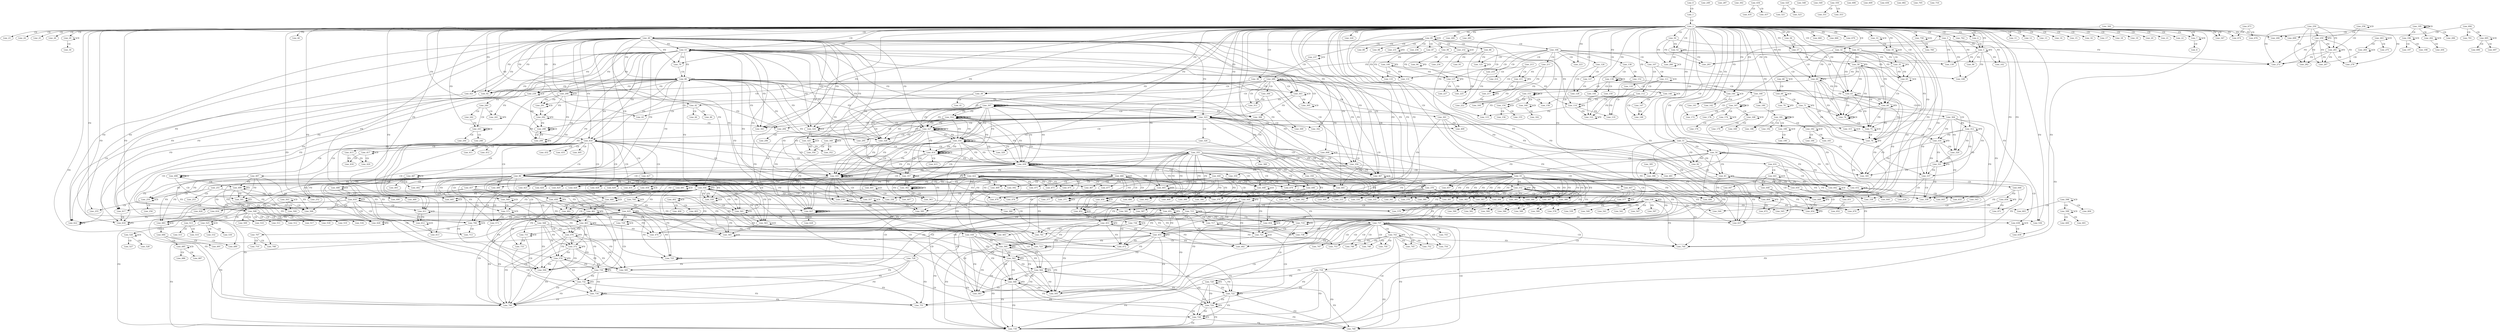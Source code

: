 digraph G {
  Line_0;
  Line_1;
  Line_2;
  Line_3;
  Line_4;
  Line_4;
  Line_5;
  Line_5;
  Line_5;
  Line_7;
  Line_7;
  Line_7;
  Line_7;
  Line_8;
  Line_10;
  Line_11;
  Line_12;
  Line_13;
  Line_14;
  Line_15;
  Line_16;
  Line_17;
  Line_18;
  Line_19;
  Line_20;
  Line_21;
  Line_22;
  Line_23;
  Line_24;
  Line_25;
  Line_26;
  Line_29;
  Line_29;
  Line_29;
  Line_30;
  Line_32;
  Line_33;
  Line_33;
  Line_34;
  Line_34;
  Line_34;
  Line_34;
  Line_35;
  Line_38;
  Line_39;
  Line_39;
  Line_40;
  Line_41;
  Line_42;
  Line_42;
  Line_43;
  Line_43;
  Line_44;
  Line_46;
  Line_49;
  Line_50;
  Line_51;
  Line_52;
  Line_52;
  Line_53;
  Line_54;
  Line_55;
  Line_56;
  Line_56;
  Line_57;
  Line_57;
  Line_58;
  Line_60;
  Line_60;
  Line_60;
  Line_63;
  Line_63;
  Line_63;
  Line_65;
  Line_65;
  Line_66;
  Line_68;
  Line_68;
  Line_69;
  Line_69;
  Line_69;
  Line_69;
  Line_70;
  Line_71;
  Line_74;
  Line_74;
  Line_74;
  Line_75;
  Line_75;
  Line_75;
  Line_75;
  Line_76;
  Line_79;
  Line_80;
  Line_80;
  Line_82;
  Line_83;
  Line_83;
  Line_85;
  Line_85;
  Line_86;
  Line_86;
  Line_87;
  Line_88;
  Line_89;
  Line_90;
  Line_92;
  Line_92;
  Line_92;
  Line_92;
  Line_92;
  Line_92;
  Line_93;
  Line_94;
  Line_96;
  Line_98;
  Line_100;
  Line_102;
  Line_106;
  Line_107;
  Line_108;
  Line_110;
  Line_111;
  Line_112;
  Line_114;
  Line_114;
  Line_115;
  Line_119;
  Line_122;
  Line_125;
  Line_125;
  Line_126;
  Line_127;
  Line_127;
  Line_128;
  Line_130;
  Line_131;
  Line_133;
  Line_137;
  Line_138;
  Line_139;
  Line_139;
  Line_139;
  Line_140;
  Line_140;
  Line_141;
  Line_142;
  Line_144;
  Line_144;
  Line_146;
  Line_146;
  Line_146;
  Line_147;
  Line_148;
  Line_150;
  Line_152;
  Line_153;
  Line_153;
  Line_153;
  Line_154;
  Line_154;
  Line_155;
  Line_156;
  Line_158;
  Line_158;
  Line_160;
  Line_160;
  Line_160;
  Line_162;
  Line_164;
  Line_166;
  Line_167;
  Line_167;
  Line_167;
  Line_168;
  Line_168;
  Line_169;
  Line_170;
  Line_172;
  Line_172;
  Line_174;
  Line_174;
  Line_174;
  Line_176;
  Line_178;
  Line_180;
  Line_181;
  Line_181;
  Line_181;
  Line_182;
  Line_182;
  Line_183;
  Line_184;
  Line_186;
  Line_186;
  Line_188;
  Line_188;
  Line_188;
  Line_190;
  Line_192;
  Line_195;
  Line_195;
  Line_195;
  Line_196;
  Line_196;
  Line_197;
  Line_198;
  Line_200;
  Line_200;
  Line_202;
  Line_202;
  Line_202;
  Line_204;
  Line_206;
  Line_210;
  Line_211;
  Line_213;
  Line_214;
  Line_215;
  Line_217;
  Line_220;
  Line_222;
  Line_223;
  Line_225;
  Line_227;
  Line_231;
  Line_232;
  Line_232;
  Line_232;
  Line_234;
  Line_236;
  Line_237;
  Line_237;
  Line_239;
  Line_239;
  Line_240;
  Line_240;
  Line_240;
  Line_241;
  Line_241;
  Line_241;
  Line_242;
  Line_243;
  Line_243;
  Line_243;
  Line_244;
  Line_246;
  Line_249;
  Line_251;
  Line_252;
  Line_253;
  Line_254;
  Line_254;
  Line_255;
  Line_256;
  Line_258;
  Line_258;
  Line_259;
  Line_250;
  Line_261;
  Line_263;
  Line_263;
  Line_263;
  Line_264;
  Line_264;
  Line_266;
  Line_266;
  Line_266;
  Line_267;
  Line_269;
  Line_272;
  Line_272;
  Line_275;
  Line_275;
  Line_278;
  Line_282;
  Line_283;
  Line_283;
  Line_285;
  Line_287;
  Line_289;
  Line_289;
  Line_290;
  Line_290;
  Line_291;
  Line_291;
  Line_292;
  Line_292;
  Line_292;
  Line_294;
  Line_295;
  Line_296;
  Line_298;
  Line_298;
  Line_299;
  Line_299;
  Line_299;
  Line_301;
  Line_302;
  Line_303;
  Line_303;
  Line_304;
  Line_305;
  Line_305;
  Line_306;
  Line_307;
  Line_307;
  Line_307;
  Line_307;
  Line_308;
  Line_308;
  Line_308;
  Line_309;
  Line_312;
  Line_313;
  Line_314;
  Line_314;
  Line_314;
  Line_315;
  Line_315;
  Line_315;
  Line_316;
  Line_320;
  Line_320;
  Line_320;
  Line_321;
  Line_321;
  Line_321;
  Line_323;
  Line_323;
  Line_323;
  Line_323;
  Line_323;
  Line_323;
  Line_324;
  Line_324;
  Line_324;
  Line_324;
  Line_324;
  Line_325;
  Line_325;
  Line_326;
  Line_327;
  Line_327;
  Line_327;
  Line_327;
  Line_328;
  Line_328;
  Line_328;
  Line_329;
  Line_332;
  Line_333;
  Line_334;
  Line_335;
  Line_336;
  Line_337;
  Line_338;
  Line_339;
  Line_341;
  Line_342;
  Line_342;
  Line_343;
  Line_343;
  Line_344;
  Line_345;
  Line_345;
  Line_347;
  Line_347;
  Line_349;
  Line_349;
  Line_350;
  Line_352;
  Line_354;
  Line_354;
  Line_354;
  Line_355;
  Line_356;
  Line_356;
  Line_356;
  Line_357;
  Line_357;
  Line_357;
  Line_358;
  Line_359;
  Line_359;
  Line_359;
  Line_359;
  Line_359;
  Line_359;
  Line_359;
  Line_362;
  Line_362;
  Line_362;
  Line_362;
  Line_363;
  Line_363;
  Line_364;
  Line_367;
  Line_367;
  Line_367;
  Line_368;
  Line_370;
  Line_371;
  Line_371;
  Line_377;
  Line_377;
  Line_378;
  Line_379;
  Line_380;
  Line_381;
  Line_382;
  Line_383;
  Line_384;
  Line_385;
  Line_386;
  Line_387;
  Line_388;
  Line_389;
  Line_389;
  Line_390;
  Line_390;
  Line_391;
  Line_391;
  Line_392;
  Line_392;
  Line_395;
  Line_396;
  Line_400;
  Line_401;
  Line_401;
  Line_402;
  Line_402;
  Line_403;
  Line_404;
  Line_406;
  Line_406;
  Line_406;
  Line_407;
  Line_409;
  Line_409;
  Line_410;
  Line_410;
  Line_410;
  Line_410;
  Line_410;
  Line_410;
  Line_411;
  Line_411;
  Line_411;
  Line_411;
  Line_412;
  Line_413;
  Line_414;
  Line_414;
  Line_414;
  Line_415;
  Line_417;
  Line_417;
  Line_418;
  Line_420;
  Line_422;
  Line_423;
  Line_424;
  Line_425;
  Line_426;
  Line_427;
  Line_428;
  Line_429;
  Line_431;
  Line_432;
  Line_432;
  Line_433;
  Line_433;
  Line_434;
  Line_435;
  Line_435;
  Line_437;
  Line_437;
  Line_439;
  Line_439;
  Line_439;
  Line_440;
  Line_441;
  Line_441;
  Line_441;
  Line_442;
  Line_442;
  Line_442;
  Line_442;
  Line_442;
  Line_442;
  Line_442;
  Line_445;
  Line_445;
  Line_445;
  Line_446;
  Line_446;
  Line_447;
  Line_448;
  Line_448;
  Line_449;
  Line_450;
  Line_450;
  Line_451;
  Line_452;
  Line_452;
  Line_453;
  Line_454;
  Line_454;
  Line_455;
  Line_457;
  Line_458;
  Line_458;
  Line_458;
  Line_458;
  Line_459;
  Line_460;
  Line_460;
  Line_460;
  Line_460;
  Line_461;
  Line_462;
  Line_462;
  Line_462;
  Line_463;
  Line_465;
  Line_465;
  Line_465;
  Line_466;
  Line_466;
  Line_467;
  Line_468;
  Line_469;
  Line_470;
  Line_471;
  Line_472;
  Line_473;
  Line_474;
  Line_475;
  Line_476;
  Line_477;
  Line_479;
  Line_481;
  Line_481;
  Line_482;
  Line_482;
  Line_483;
  Line_483;
  Line_484;
  Line_484;
  Line_486;
  Line_487;
  Line_487;
  Line_488;
  Line_488;
  Line_489;
  Line_490;
  Line_492;
  Line_492;
  Line_492;
  Line_493;
  Line_495;
  Line_495;
  Line_497;
  Line_498;
  Line_498;
  Line_498;
  Line_499;
  Line_499;
  Line_501;
  Line_501;
  Line_503;
  Line_503;
  Line_504;
  Line_506;
  Line_508;
  Line_509;
  Line_510;
  Line_511;
  Line_512;
  Line_513;
  Line_514;
  Line_515;
  Line_517;
  Line_518;
  Line_518;
  Line_519;
  Line_519;
  Line_520;
  Line_521;
  Line_521;
  Line_523;
  Line_523;
  Line_525;
  Line_525;
  Line_526;
  Line_526;
  Line_527;
  Line_528;
  Line_530;
  Line_530;
  Line_530;
  Line_532;
  Line_532;
  Line_534;
  Line_536;
  Line_538;
  Line_539;
  Line_540;
  Line_541;
  Line_542;
  Line_543;
  Line_544;
  Line_545;
  Line_547;
  Line_548;
  Line_548;
  Line_549;
  Line_549;
  Line_550;
  Line_551;
  Line_551;
  Line_553;
  Line_553;
  Line_555;
  Line_555;
  Line_555;
  Line_556;
  Line_556;
  Line_557;
  Line_557;
  Line_557;
  Line_558;
  Line_559;
  Line_559;
  Line_560;
  Line_561;
  Line_561;
  Line_562;
  Line_563;
  Line_563;
  Line_564;
  Line_565;
  Line_565;
  Line_566;
  Line_568;
  Line_569;
  Line_569;
  Line_569;
  Line_569;
  Line_570;
  Line_571;
  Line_571;
  Line_571;
  Line_571;
  Line_572;
  Line_573;
  Line_573;
  Line_573;
  Line_574;
  Line_576;
  Line_576;
  Line_576;
  Line_577;
  Line_577;
  Line_578;
  Line_579;
  Line_580;
  Line_581;
  Line_582;
  Line_583;
  Line_584;
  Line_585;
  Line_586;
  Line_587;
  Line_588;
  Line_590;
  Line_592;
  Line_592;
  Line_593;
  Line_593;
  Line_594;
  Line_594;
  Line_595;
  Line_595;
  Line_597;
  Line_598;
  Line_598;
  Line_599;
  Line_599;
  Line_600;
  Line_601;
  Line_603;
  Line_603;
  Line_603;
  Line_604;
  Line_606;
  Line_606;
  Line_608;
  Line_608;
  Line_609;
  Line_610;
  Line_610;
  Line_611;
  Line_611;
  Line_611;
  Line_612;
  Line_612;
  Line_613;
  Line_616;
  Line_617;
  Line_617;
  Line_618;
  Line_618;
  Line_618;
  Line_618;
  Line_620;
  Line_621;
  Line_621;
  Line_622;
  Line_622;
  Line_622;
  Line_625;
  Line_626;
  Line_626;
  Line_627;
  Line_627;
  Line_627;
  Line_628;
  Line_631;
  Line_632;
  Line_632;
  Line_633;
  Line_633;
  Line_634;
  Line_636;
  Line_637;
  Line_637;
  Line_637;
  Line_638;
  Line_638;
  Line_639;
  Line_641;
  Line_641;
  Line_642;
  Line_642;
  Line_643;
  Line_644;
  Line_646;
  Line_647;
  Line_648;
  Line_649;
  Line_649;
  Line_650;
  Line_651;
  Line_652;
  Line_654;
  Line_654;
  Line_654;
  Line_657;
  Line_658;
  Line_658;
  Line_660;
  Line_664;
  Line_664;
  Line_664;
  Line_666;
  Line_670;
  Line_670;
  Line_671;
  Line_672;
  Line_673;
  Line_674;
  Line_674;
  Line_676;
  Line_679;
  Line_681;
  Line_681;
  Line_682;
  Line_683;
  Line_683;
  Line_684;
  Line_685;
  Line_685;
  Line_686;
  Line_687;
  Line_689;
  Line_689;
  Line_691;
  Line_694;
  Line_695;
  Line_695;
  Line_696;
  Line_697;
  Line_699;
  Line_699;
  Line_701;
  Line_704;
  Line_704;
  Line_705;
  Line_706;
  Line_706;
  Line_707;
  Line_708;
  Line_708;
  Line_710;
  Line_713;
  Line_715;
  Line_715;
  Line_716;
  Line_717;
  Line_717;
  Line_717;
  Line_718;
  Line_719;
  Line_719;
  Line_720;
  Line_721;
  Line_721;
  Line_722;
  Line_723;
  Line_723;
  Line_724;
  Line_725;
  Line_725;
  Line_726;
  Line_728;
  Line_729;
  Line_729;
  Line_729;
  Line_729;
  Line_730;
  Line_731;
  Line_731;
  Line_731;
  Line_731;
  Line_732;
  Line_733;
  Line_733;
  Line_733;
  Line_734;
  Line_736;
  Line_736;
  Line_736;
  Line_737;
  Line_737;
  Line_737;
  Line_738;
  Line_738;
  Line_739;
  Line_739;
  Line_740;
  Line_740;
  Line_741;
  Line_741;
  Line_743;
  Line_744;
  Line_745;
  Line_746;
  Line_747;
  Line_748;
  Line_749;
  Line_750;
  Line_751;
  Line_752;
  Line_753;
  Line_754;
  Line_755;
  Line_758;
  Line_758;
  Line_758;
  Line_760;
  Line_762;
  Line_0 -> Line_1 [ label="CD" ];
  Line_1 -> Line_2 [ label="CD" ];
  Line_2 -> Line_3 [ label="CD" ];
  Line_2 -> Line_4 [ label="CD" ];
  Line_2 -> Line_4 [ label="FD" ];
  Line_4 -> Line_5 [ label="CD" ];
  Line_3 -> Line_5 [ label="FD" ];
  Line_5 -> Line_5 [ label="FD" ];
  Line_2 -> Line_5 [ label="FD" ];
  Line_2 -> Line_7 [ label="CD" ];
  Line_2 -> Line_7 [ label="FD" ];
  Line_7 -> Line_7 [ label="CD" ];
  Line_7 -> Line_8 [ label="CD" ];
  Line_2 -> Line_10 [ label="CD" ];
  Line_2 -> Line_11 [ label="CD" ];
  Line_2 -> Line_12 [ label="CD" ];
  Line_2 -> Line_13 [ label="CD" ];
  Line_2 -> Line_14 [ label="CD" ];
  Line_2 -> Line_15 [ label="CD" ];
  Line_2 -> Line_16 [ label="CD" ];
  Line_2 -> Line_17 [ label="CD" ];
  Line_2 -> Line_18 [ label="CD" ];
  Line_2 -> Line_19 [ label="CD" ];
  Line_2 -> Line_20 [ label="CD" ];
  Line_2 -> Line_21 [ label="CD" ];
  Line_2 -> Line_22 [ label="CD" ];
  Line_2 -> Line_23 [ label="CD" ];
  Line_2 -> Line_24 [ label="CD" ];
  Line_2 -> Line_25 [ label="CD" ];
  Line_2 -> Line_26 [ label="CD" ];
  Line_2 -> Line_29 [ label="CD" ];
  Line_29 -> Line_29 [ label="CD" ];
  Line_29 -> Line_30 [ label="CD" ];
  Line_2 -> Line_32 [ label="CD" ];
  Line_2 -> Line_33 [ label="CD" ];
  Line_33 -> Line_33 [ label="CD" ];
  Line_33 -> Line_34 [ label="CD" ];
  Line_34 -> Line_34 [ label="CD" ];
  Line_2 -> Line_34 [ label="FD" ];
  Line_34 -> Line_35 [ label="CD" ];
  Line_32 -> Line_35 [ label="FD" ];
  Line_35 -> Line_35 [ label="FD" ];
  Line_2 -> Line_38 [ label="CD" ];
  Line_32 -> Line_38 [ label="FD" ];
  Line_35 -> Line_38 [ label="FD" ];
  Line_38 -> Line_39 [ label="CD" ];
  Line_2 -> Line_39 [ label="FD" ];
  Line_2 -> Line_40 [ label="FD" ];
  Line_39 -> Line_41 [ label="CD" ];
  Line_39 -> Line_42 [ label="CD" ];
  Line_2 -> Line_42 [ label="FD" ];
  Line_42 -> Line_43 [ label="CD" ];
  Line_2 -> Line_43 [ label="FD" ];
  Line_42 -> Line_44 [ label="CD" ];
  Line_42 -> Line_46 [ label="CD" ];
  Line_2 -> Line_49 [ label="CD" ];
  Line_2 -> Line_50 [ label="CD" ];
  Line_2 -> Line_51 [ label="CD" ];
  Line_2 -> Line_52 [ label="CD" ];
  Line_50 -> Line_52 [ label="FD" ];
  Line_52 -> Line_52 [ label="FD" ];
  Line_2 -> Line_53 [ label="CD" ];
  Line_49 -> Line_53 [ label="FD" ];
  Line_53 -> Line_53 [ label="FD" ];
  Line_2 -> Line_54 [ label="CD" ];
  Line_51 -> Line_54 [ label="FD" ];
  Line_54 -> Line_54 [ label="FD" ];
  Line_2 -> Line_55 [ label="CD" ];
  Line_2 -> Line_56 [ label="CD" ];
  Line_2 -> Line_56 [ label="FD" ];
  Line_56 -> Line_57 [ label="CD" ];
  Line_2 -> Line_57 [ label="FD" ];
  Line_57 -> Line_58 [ label="CD" ];
  Line_55 -> Line_58 [ label="FD" ];
  Line_58 -> Line_58 [ label="FD" ];
  Line_57 -> Line_60 [ label="CD" ];
  Line_55 -> Line_60 [ label="FD" ];
  Line_58 -> Line_60 [ label="FD" ];
  Line_60 -> Line_60 [ label="FD" ];
  Line_2 -> Line_60 [ label="FD" ];
  Line_56 -> Line_63 [ label="CD" ];
  Line_55 -> Line_63 [ label="FD" ];
  Line_58 -> Line_63 [ label="FD" ];
  Line_60 -> Line_63 [ label="FD" ];
  Line_63 -> Line_63 [ label="FD" ];
  Line_2 -> Line_63 [ label="FD" ];
  Line_2 -> Line_65 [ label="CD" ];
  Line_32 -> Line_65 [ label="FD" ];
  Line_35 -> Line_65 [ label="FD" ];
  Line_65 -> Line_65 [ label="CD" ];
  Line_32 -> Line_65 [ label="FD" ];
  Line_35 -> Line_65 [ label="FD" ];
  Line_65 -> Line_66 [ label="CD" ];
  Line_55 -> Line_66 [ label="FD" ];
  Line_58 -> Line_66 [ label="FD" ];
  Line_60 -> Line_66 [ label="FD" ];
  Line_63 -> Line_66 [ label="FD" ];
  Line_66 -> Line_66 [ label="FD" ];
  Line_68 -> Line_68 [ label="CD" ];
  Line_68 -> Line_69 [ label="CD" ];
  Line_69 -> Line_69 [ label="CD" ];
  Line_2 -> Line_69 [ label="FD" ];
  Line_69 -> Line_70 [ label="CD" ];
  Line_70 -> Line_70 [ label="FD" ];
  Line_69 -> Line_71 [ label="CD" ];
  Line_71 -> Line_71 [ label="FD" ];
  Line_2 -> Line_74 [ label="CD" ];
  Line_74 -> Line_74 [ label="CD" ];
  Line_74 -> Line_74 [ label="CD" ];
  Line_55 -> Line_74 [ label="FD" ];
  Line_58 -> Line_74 [ label="FD" ];
  Line_60 -> Line_74 [ label="FD" ];
  Line_63 -> Line_74 [ label="FD" ];
  Line_66 -> Line_74 [ label="FD" ];
  Line_71 -> Line_74 [ label="FD" ];
  Line_74 -> Line_75 [ label="CD" ];
  Line_75 -> Line_75 [ label="CD" ];
  Line_55 -> Line_75 [ label="FD" ];
  Line_58 -> Line_75 [ label="FD" ];
  Line_60 -> Line_75 [ label="FD" ];
  Line_63 -> Line_75 [ label="FD" ];
  Line_66 -> Line_75 [ label="FD" ];
  Line_71 -> Line_75 [ label="FD" ];
  Line_75 -> Line_76 [ label="CD" ];
  Line_55 -> Line_76 [ label="FD" ];
  Line_58 -> Line_76 [ label="FD" ];
  Line_60 -> Line_76 [ label="FD" ];
  Line_63 -> Line_76 [ label="FD" ];
  Line_66 -> Line_76 [ label="FD" ];
  Line_71 -> Line_76 [ label="FD" ];
  Line_76 -> Line_76 [ label="FD" ];
  Line_2 -> Line_79 [ label="CD" ];
  Line_49 -> Line_79 [ label="FD" ];
  Line_53 -> Line_79 [ label="FD" ];
  Line_79 -> Line_80 [ label="CD" ];
  Line_49 -> Line_80 [ label="FD" ];
  Line_53 -> Line_80 [ label="FD" ];
  Line_80 -> Line_80 [ label="FD" ];
  Line_2 -> Line_82 [ label="CD" ];
  Line_51 -> Line_82 [ label="FD" ];
  Line_54 -> Line_82 [ label="FD" ];
  Line_82 -> Line_83 [ label="CD" ];
  Line_51 -> Line_83 [ label="FD" ];
  Line_54 -> Line_83 [ label="FD" ];
  Line_83 -> Line_83 [ label="FD" ];
  Line_2 -> Line_85 [ label="CD" ];
  Line_85 -> Line_85 [ label="CD" ];
  Line_85 -> Line_86 [ label="CD" ];
  Line_49 -> Line_86 [ label="FD" ];
  Line_53 -> Line_86 [ label="FD" ];
  Line_80 -> Line_86 [ label="FD" ];
  Line_85 -> Line_87 [ label="CD" ];
  Line_85 -> Line_88 [ label="CD" ];
  Line_85 -> Line_89 [ label="CD" ];
  Line_85 -> Line_90 [ label="CD" ];
  Line_2 -> Line_92 [ label="FD" ];
  Line_49 -> Line_92 [ label="FD" ];
  Line_53 -> Line_92 [ label="FD" ];
  Line_80 -> Line_92 [ label="FD" ];
  Line_88 -> Line_93 [ label="FD" ];
  Line_90 -> Line_94 [ label="FD" ];
  Line_94 -> Line_94 [ label="FD" ];
  Line_3 -> Line_96 [ label="FD" ];
  Line_5 -> Line_96 [ label="FD" ];
  Line_85 -> Line_98 [ label="CD" ];
  Line_87 -> Line_100 [ label="FD" ];
  Line_100 -> Line_100 [ label="FD" ];
  Line_3 -> Line_102 [ label="FD" ];
  Line_5 -> Line_102 [ label="FD" ];
  Line_85 -> Line_106 [ label="CD" ];
  Line_106 -> Line_107 [ label="CD" ];
  Line_107 -> Line_108 [ label="CD" ];
  Line_3 -> Line_108 [ label="FD" ];
  Line_5 -> Line_108 [ label="FD" ];
  Line_107 -> Line_110 [ label="CD" ];
  Line_107 -> Line_111 [ label="CD" ];
  Line_111 -> Line_111 [ label="CD" ];
  Line_111 -> Line_112 [ label="CD" ];
  Line_112 -> Line_114 [ label="FD" ];
  Line_114 -> Line_114 [ label="FD" ];
  Line_87 -> Line_114 [ label="FD" ];
  Line_100 -> Line_114 [ label="FD" ];
  Line_88 -> Line_115 [ label="FD" ];
  Line_112 -> Line_115 [ label="FD" ];
  Line_114 -> Line_115 [ label="FD" ];
  Line_111 -> Line_119 [ label="CD" ];
  Line_112 -> Line_119 [ label="FD" ];
  Line_114 -> Line_119 [ label="FD" ];
  Line_111 -> Line_122 [ label="CD" ];
  Line_122 -> Line_122 [ label="FD" ];
  Line_110 -> Line_122 [ label="FD" ];
  Line_112 -> Line_122 [ label="FD" ];
  Line_114 -> Line_122 [ label="FD" ];
  Line_106 -> Line_125 [ label="CD" ];
  Line_125 -> Line_125 [ label="CD" ];
  Line_88 -> Line_125 [ label="FD" ];
  Line_106 -> Line_126 [ label="CD" ];
  Line_126 -> Line_127 [ label="CD" ];
  Line_2 -> Line_127 [ label="FD" ];
  Line_126 -> Line_128 [ label="CD" ];
  Line_127 -> Line_128 [ label="FD" ];
  Line_106 -> Line_130 [ label="CD" ];
  Line_3 -> Line_130 [ label="FD" ];
  Line_5 -> Line_130 [ label="FD" ];
  Line_106 -> Line_131 [ label="CD" ];
  Line_87 -> Line_131 [ label="FD" ];
  Line_100 -> Line_131 [ label="FD" ];
  Line_87 -> Line_133 [ label="FD" ];
  Line_100 -> Line_133 [ label="FD" ];
  Line_106 -> Line_137 [ label="CD" ];
  Line_87 -> Line_137 [ label="FD" ];
  Line_100 -> Line_137 [ label="FD" ];
  Line_137 -> Line_137 [ label="FD" ];
  Line_106 -> Line_138 [ label="CD" ];
  Line_138 -> Line_139 [ label="CD" ];
  Line_139 -> Line_139 [ label="CD" ];
  Line_139 -> Line_139 [ label="CD" ];
  Line_139 -> Line_140 [ label="CD" ];
  Line_2 -> Line_140 [ label="FD" ];
  Line_140 -> Line_140 [ label="CD" ];
  Line_2 -> Line_140 [ label="FD" ];
  Line_140 -> Line_141 [ label="CD" ];
  Line_2 -> Line_141 [ label="FD" ];
  Line_140 -> Line_142 [ label="CD" ];
  Line_139 -> Line_144 [ label="CD" ];
  Line_2 -> Line_144 [ label="FD" ];
  Line_139 -> Line_146 [ label="CD" ];
  Line_146 -> Line_146 [ label="CD" ];
  Line_146 -> Line_147 [ label="CD" ];
  Line_146 -> Line_148 [ label="CD" ];
  Line_147 -> Line_148 [ label="FD" ];
  Line_2 -> Line_148 [ label="FD" ];
  Line_139 -> Line_150 [ label="CD" ];
  Line_138 -> Line_152 [ label="CD" ];
  Line_152 -> Line_153 [ label="CD" ];
  Line_153 -> Line_153 [ label="CD" ];
  Line_153 -> Line_153 [ label="CD" ];
  Line_153 -> Line_154 [ label="CD" ];
  Line_154 -> Line_154 [ label="CD" ];
  Line_154 -> Line_155 [ label="CD" ];
  Line_154 -> Line_156 [ label="CD" ];
  Line_153 -> Line_158 [ label="CD" ];
  Line_2 -> Line_158 [ label="FD" ];
  Line_153 -> Line_160 [ label="CD" ];
  Line_160 -> Line_160 [ label="CD" ];
  Line_160 -> Line_162 [ label="CD" ];
  Line_153 -> Line_164 [ label="CD" ];
  Line_152 -> Line_166 [ label="CD" ];
  Line_166 -> Line_167 [ label="CD" ];
  Line_167 -> Line_167 [ label="CD" ];
  Line_167 -> Line_167 [ label="CD" ];
  Line_167 -> Line_168 [ label="CD" ];
  Line_168 -> Line_168 [ label="CD" ];
  Line_168 -> Line_169 [ label="CD" ];
  Line_168 -> Line_170 [ label="CD" ];
  Line_167 -> Line_172 [ label="CD" ];
  Line_2 -> Line_172 [ label="FD" ];
  Line_167 -> Line_174 [ label="CD" ];
  Line_174 -> Line_174 [ label="CD" ];
  Line_174 -> Line_176 [ label="CD" ];
  Line_167 -> Line_178 [ label="CD" ];
  Line_166 -> Line_180 [ label="CD" ];
  Line_180 -> Line_181 [ label="CD" ];
  Line_181 -> Line_181 [ label="CD" ];
  Line_181 -> Line_181 [ label="CD" ];
  Line_181 -> Line_182 [ label="CD" ];
  Line_182 -> Line_182 [ label="CD" ];
  Line_182 -> Line_183 [ label="CD" ];
  Line_182 -> Line_184 [ label="CD" ];
  Line_181 -> Line_186 [ label="CD" ];
  Line_2 -> Line_186 [ label="FD" ];
  Line_181 -> Line_188 [ label="CD" ];
  Line_188 -> Line_188 [ label="CD" ];
  Line_188 -> Line_190 [ label="CD" ];
  Line_181 -> Line_192 [ label="CD" ];
  Line_195 -> Line_195 [ label="CD" ];
  Line_195 -> Line_195 [ label="CD" ];
  Line_195 -> Line_196 [ label="CD" ];
  Line_196 -> Line_196 [ label="CD" ];
  Line_196 -> Line_197 [ label="CD" ];
  Line_196 -> Line_198 [ label="CD" ];
  Line_195 -> Line_200 [ label="CD" ];
  Line_2 -> Line_200 [ label="FD" ];
  Line_195 -> Line_202 [ label="CD" ];
  Line_202 -> Line_202 [ label="CD" ];
  Line_202 -> Line_204 [ label="CD" ];
  Line_195 -> Line_206 [ label="CD" ];
  Line_106 -> Line_210 [ label="CD" ];
  Line_106 -> Line_211 [ label="CD" ];
  Line_213 -> Line_214 [ label="CD" ];
  Line_213 -> Line_215 [ label="CD" ];
  Line_211 -> Line_215 [ label="FD" ];
  Line_215 -> Line_215 [ label="FD" ];
  Line_213 -> Line_217 [ label="CD" ];
  Line_211 -> Line_217 [ label="FD" ];
  Line_215 -> Line_217 [ label="FD" ];
  Line_217 -> Line_217 [ label="FD" ];
  Line_2 -> Line_220 [ label="FD" ];
  Line_106 -> Line_222 [ label="CD" ];
  Line_210 -> Line_222 [ label="FD" ];
  Line_211 -> Line_222 [ label="FD" ];
  Line_215 -> Line_222 [ label="FD" ];
  Line_217 -> Line_222 [ label="FD" ];
  Line_106 -> Line_223 [ label="CD" ];
  Line_2 -> Line_223 [ label="FD" ];
  Line_85 -> Line_225 [ label="CD" ];
  Line_137 -> Line_225 [ label="FD" ];
  Line_137 -> Line_227 [ label="FD" ];
  Line_85 -> Line_231 [ label="CD" ];
  Line_231 -> Line_231 [ label="FD" ];
  Line_85 -> Line_232 [ label="CD" ];
  Line_232 -> Line_232 [ label="CD" ];
  Line_232 -> Line_234 [ label="CD" ];
  Line_85 -> Line_236 [ label="CD" ];
  Line_85 -> Line_237 [ label="CD" ];
  Line_237 -> Line_237 [ label="CD" ];
  Line_239 -> Line_239 [ label="CD" ];
  Line_49 -> Line_239 [ label="FD" ];
  Line_53 -> Line_239 [ label="FD" ];
  Line_80 -> Line_239 [ label="FD" ];
  Line_239 -> Line_240 [ label="FD" ];
  Line_240 -> Line_241 [ label="CD" ];
  Line_239 -> Line_241 [ label="FD" ];
  Line_241 -> Line_241 [ label="FD" ];
  Line_240 -> Line_242 [ label="CD" ];
  Line_240 -> Line_243 [ label="CD" ];
  Line_243 -> Line_243 [ label="CD" ];
  Line_243 -> Line_243 [ label="CD" ];
  Line_242 -> Line_243 [ label="FD" ];
  Line_243 -> Line_244 [ label="CD" ];
  Line_243 -> Line_246 [ label="CD" ];
  Line_86 -> Line_251 [ label="FD" ];
  Line_251 -> Line_252 [ label="CD" ];
  Line_2 -> Line_252 [ label="FD" ];
  Line_251 -> Line_253 [ label="CD" ];
  Line_251 -> Line_254 [ label="CD" ];
  Line_86 -> Line_254 [ label="FD" ];
  Line_254 -> Line_254 [ label="CD" ];
  Line_86 -> Line_254 [ label="FD" ];
  Line_254 -> Line_255 [ label="CD" ];
  Line_2 -> Line_255 [ label="FD" ];
  Line_254 -> Line_256 [ label="CD" ];
  Line_258 -> Line_258 [ label="CD" ];
  Line_258 -> Line_259 [ label="CD" ];
  Line_250 -> Line_259 [ label="FD" ];
  Line_259 -> Line_259 [ label="FD" ];
  Line_258 -> Line_261 [ label="CD" ];
  Line_250 -> Line_261 [ label="FD" ];
  Line_259 -> Line_261 [ label="FD" ];
  Line_261 -> Line_261 [ label="FD" ];
  Line_263 -> Line_263 [ label="CD" ];
  Line_263 -> Line_264 [ label="CD" ];
  Line_264 -> Line_264 [ label="CD" ];
  Line_266 -> Line_266 [ label="CD" ];
  Line_50 -> Line_266 [ label="FD" ];
  Line_52 -> Line_266 [ label="FD" ];
  Line_250 -> Line_267 [ label="FD" ];
  Line_259 -> Line_267 [ label="FD" ];
  Line_261 -> Line_267 [ label="FD" ];
  Line_2 -> Line_269 [ label="FD" ];
  Line_264 -> Line_272 [ label="CD" ];
  Line_250 -> Line_272 [ label="FD" ];
  Line_259 -> Line_272 [ label="FD" ];
  Line_261 -> Line_272 [ label="FD" ];
  Line_50 -> Line_272 [ label="FD" ];
  Line_52 -> Line_272 [ label="FD" ];
  Line_263 -> Line_275 [ label="CD" ];
  Line_250 -> Line_278 [ label="FD" ];
  Line_259 -> Line_278 [ label="FD" ];
  Line_261 -> Line_278 [ label="FD" ];
  Line_250 -> Line_282 [ label="FD" ];
  Line_259 -> Line_282 [ label="FD" ];
  Line_261 -> Line_282 [ label="FD" ];
  Line_3 -> Line_283 [ label="FD" ];
  Line_5 -> Line_283 [ label="FD" ];
  Line_50 -> Line_283 [ label="FD" ];
  Line_52 -> Line_283 [ label="FD" ];
  Line_2 -> Line_285 [ label="FD" ];
  Line_237 -> Line_289 [ label="CD" ];
  Line_289 -> Line_289 [ label="CD" ];
  Line_289 -> Line_290 [ label="CD" ];
  Line_290 -> Line_290 [ label="CD" ];
  Line_49 -> Line_290 [ label="FD" ];
  Line_53 -> Line_290 [ label="FD" ];
  Line_80 -> Line_290 [ label="FD" ];
  Line_289 -> Line_291 [ label="CD" ];
  Line_290 -> Line_291 [ label="FD" ];
  Line_291 -> Line_291 [ label="CD" ];
  Line_290 -> Line_291 [ label="FD" ];
  Line_291 -> Line_292 [ label="CD" ];
  Line_290 -> Line_292 [ label="FD" ];
  Line_292 -> Line_292 [ label="FD" ];
  Line_2 -> Line_292 [ label="FD" ];
  Line_289 -> Line_294 [ label="CD" ];
  Line_290 -> Line_294 [ label="FD" ];
  Line_292 -> Line_294 [ label="FD" ];
  Line_294 -> Line_295 [ label="CD" ];
  Line_2 -> Line_295 [ label="FD" ];
  Line_294 -> Line_296 [ label="CD" ];
  Line_289 -> Line_298 [ label="CD" ];
  Line_298 -> Line_298 [ label="CD" ];
  Line_298 -> Line_298 [ label="CD" ];
  Line_290 -> Line_298 [ label="FD" ];
  Line_292 -> Line_298 [ label="FD" ];
  Line_298 -> Line_299 [ label="CD" ];
  Line_299 -> Line_299 [ label="FD" ];
  Line_290 -> Line_299 [ label="FD" ];
  Line_292 -> Line_299 [ label="FD" ];
  Line_289 -> Line_301 [ label="CD" ];
  Line_289 -> Line_303 [ label="CD" ];
  Line_303 -> Line_303 [ label="CD" ];
  Line_49 -> Line_303 [ label="FD" ];
  Line_53 -> Line_303 [ label="FD" ];
  Line_80 -> Line_303 [ label="FD" ];
  Line_289 -> Line_304 [ label="CD" ];
  Line_289 -> Line_305 [ label="CD" ];
  Line_305 -> Line_305 [ label="CD" ];
  Line_303 -> Line_305 [ label="FD" ];
  Line_289 -> Line_306 [ label="CD" ];
  Line_289 -> Line_307 [ label="CD" ];
  Line_307 -> Line_307 [ label="CD" ];
  Line_307 -> Line_307 [ label="CD" ];
  Line_303 -> Line_307 [ label="FD" ];
  Line_307 -> Line_307 [ label="FD" ];
  Line_307 -> Line_308 [ label="CD" ];
  Line_307 -> Line_308 [ label="FD" ];
  Line_303 -> Line_308 [ label="FD" ];
  Line_308 -> Line_309 [ label="CD" ];
  Line_306 -> Line_309 [ label="FD" ];
  Line_289 -> Line_312 [ label="CD" ];
  Line_304 -> Line_312 [ label="FD" ];
  Line_312 -> Line_312 [ label="FD" ];
  Line_289 -> Line_313 [ label="CD" ];
  Line_306 -> Line_313 [ label="FD" ];
  Line_313 -> Line_314 [ label="CD" ];
  Line_314 -> Line_314 [ label="CD" ];
  Line_307 -> Line_314 [ label="FD" ];
  Line_314 -> Line_314 [ label="CD" ];
  Line_314 -> Line_314 [ label="FD" ];
  Line_307 -> Line_314 [ label="FD" ];
  Line_314 -> Line_315 [ label="CD" ];
  Line_315 -> Line_315 [ label="CD" ];
  Line_315 -> Line_316 [ label="CD" ];
  Line_316 -> Line_316 [ label="FD" ];
  Line_304 -> Line_316 [ label="FD" ];
  Line_312 -> Line_316 [ label="FD" ];
  Line_289 -> Line_320 [ label="CD" ];
  Line_316 -> Line_320 [ label="FD" ];
  Line_304 -> Line_320 [ label="FD" ];
  Line_312 -> Line_320 [ label="FD" ];
  Line_320 -> Line_321 [ label="CD" ];
  Line_316 -> Line_321 [ label="FD" ];
  Line_304 -> Line_321 [ label="FD" ];
  Line_312 -> Line_321 [ label="FD" ];
  Line_321 -> Line_321 [ label="FD" ];
  Line_289 -> Line_323 [ label="CD" ];
  Line_2 -> Line_323 [ label="FD" ];
  Line_49 -> Line_323 [ label="FD" ];
  Line_53 -> Line_323 [ label="FD" ];
  Line_80 -> Line_323 [ label="FD" ];
  Line_323 -> Line_324 [ label="CD" ];
  Line_324 -> Line_324 [ label="CD" ];
  Line_2 -> Line_324 [ label="FD" ];
  Line_49 -> Line_324 [ label="FD" ];
  Line_53 -> Line_324 [ label="FD" ];
  Line_80 -> Line_324 [ label="FD" ];
  Line_323 -> Line_325 [ label="CD" ];
  Line_325 -> Line_325 [ label="CD" ];
  Line_324 -> Line_325 [ label="FD" ];
  Line_323 -> Line_326 [ label="CD" ];
  Line_323 -> Line_327 [ label="CD" ];
  Line_327 -> Line_327 [ label="CD" ];
  Line_314 -> Line_327 [ label="FD" ];
  Line_307 -> Line_327 [ label="FD" ];
  Line_49 -> Line_327 [ label="FD" ];
  Line_53 -> Line_327 [ label="FD" ];
  Line_80 -> Line_327 [ label="FD" ];
  Line_327 -> Line_327 [ label="CD" ];
  Line_327 -> Line_327 [ label="FD" ];
  Line_314 -> Line_327 [ label="FD" ];
  Line_307 -> Line_327 [ label="FD" ];
  Line_327 -> Line_328 [ label="CD" ];
  Line_327 -> Line_328 [ label="FD" ];
  Line_314 -> Line_328 [ label="FD" ];
  Line_307 -> Line_328 [ label="FD" ];
  Line_49 -> Line_328 [ label="FD" ];
  Line_53 -> Line_328 [ label="FD" ];
  Line_80 -> Line_328 [ label="FD" ];
  Line_328 -> Line_329 [ label="CD" ];
  Line_326 -> Line_329 [ label="FD" ];
  Line_323 -> Line_332 [ label="CD" ];
  Line_10 -> Line_332 [ label="FD" ];
  Line_332 -> Line_332 [ label="FD" ];
  Line_323 -> Line_333 [ label="CD" ];
  Line_10 -> Line_333 [ label="FD" ];
  Line_332 -> Line_333 [ label="FD" ];
  Line_323 -> Line_334 [ label="CD" ];
  Line_10 -> Line_334 [ label="FD" ];
  Line_332 -> Line_334 [ label="FD" ];
  Line_323 -> Line_335 [ label="CD" ];
  Line_10 -> Line_335 [ label="FD" ];
  Line_332 -> Line_335 [ label="FD" ];
  Line_323 -> Line_336 [ label="CD" ];
  Line_10 -> Line_336 [ label="FD" ];
  Line_332 -> Line_336 [ label="FD" ];
  Line_49 -> Line_336 [ label="FD" ];
  Line_53 -> Line_336 [ label="FD" ];
  Line_80 -> Line_336 [ label="FD" ];
  Line_323 -> Line_337 [ label="CD" ];
  Line_316 -> Line_337 [ label="FD" ];
  Line_304 -> Line_337 [ label="FD" ];
  Line_312 -> Line_337 [ label="FD" ];
  Line_321 -> Line_337 [ label="FD" ];
  Line_337 -> Line_338 [ label="CD" ];
  Line_10 -> Line_338 [ label="FD" ];
  Line_332 -> Line_338 [ label="FD" ];
  Line_337 -> Line_339 [ label="CD" ];
  Line_10 -> Line_339 [ label="FD" ];
  Line_332 -> Line_339 [ label="FD" ];
  Line_316 -> Line_339 [ label="FD" ];
  Line_304 -> Line_339 [ label="FD" ];
  Line_312 -> Line_339 [ label="FD" ];
  Line_321 -> Line_339 [ label="FD" ];
  Line_323 -> Line_341 [ label="CD" ];
  Line_10 -> Line_341 [ label="FD" ];
  Line_332 -> Line_341 [ label="FD" ];
  Line_323 -> Line_342 [ label="CD" ];
  Line_2 -> Line_342 [ label="FD" ];
  Line_323 -> Line_343 [ label="CD" ];
  Line_2 -> Line_343 [ label="FD" ];
  Line_49 -> Line_343 [ label="FD" ];
  Line_53 -> Line_343 [ label="FD" ];
  Line_80 -> Line_343 [ label="FD" ];
  Line_344 -> Line_345 [ label="CD" ];
  Line_2 -> Line_345 [ label="FD" ];
  Line_316 -> Line_345 [ label="FD" ];
  Line_304 -> Line_345 [ label="FD" ];
  Line_312 -> Line_345 [ label="FD" ];
  Line_321 -> Line_345 [ label="FD" ];
  Line_344 -> Line_347 [ label="CD" ];
  Line_2 -> Line_347 [ label="FD" ];
  Line_323 -> Line_349 [ label="CD" ];
  Line_349 -> Line_349 [ label="CD" ];
  Line_349 -> Line_350 [ label="CD" ];
  Line_325 -> Line_350 [ label="FD" ];
  Line_349 -> Line_352 [ label="CD" ];
  Line_325 -> Line_352 [ label="FD" ];
  Line_323 -> Line_354 [ label="CD" ];
  Line_354 -> Line_354 [ label="CD" ];
  Line_327 -> Line_354 [ label="FD" ];
  Line_314 -> Line_354 [ label="FD" ];
  Line_307 -> Line_354 [ label="FD" ];
  Line_354 -> Line_354 [ label="CD" ];
  Line_354 -> Line_354 [ label="FD" ];
  Line_327 -> Line_354 [ label="FD" ];
  Line_314 -> Line_354 [ label="FD" ];
  Line_307 -> Line_354 [ label="FD" ];
  Line_354 -> Line_355 [ label="CD" ];
  Line_354 -> Line_356 [ label="CD" ];
  Line_49 -> Line_356 [ label="FD" ];
  Line_53 -> Line_356 [ label="FD" ];
  Line_80 -> Line_356 [ label="FD" ];
  Line_355 -> Line_356 [ label="FD" ];
  Line_354 -> Line_357 [ label="CD" ];
  Line_357 -> Line_357 [ label="CD" ];
  Line_356 -> Line_357 [ label="FD" ];
  Line_49 -> Line_357 [ label="FD" ];
  Line_53 -> Line_357 [ label="FD" ];
  Line_80 -> Line_357 [ label="FD" ];
  Line_354 -> Line_358 [ label="CD" ];
  Line_354 -> Line_359 [ label="CD" ];
  Line_356 -> Line_359 [ label="FD" ];
  Line_354 -> Line_362 [ label="CD" ];
  Line_362 -> Line_362 [ label="CD" ];
  Line_362 -> Line_362 [ label="CD" ];
  Line_357 -> Line_362 [ label="FD" ];
  Line_362 -> Line_362 [ label="FD" ];
  Line_362 -> Line_363 [ label="CD" ];
  Line_357 -> Line_363 [ label="FD" ];
  Line_362 -> Line_363 [ label="FD" ];
  Line_363 -> Line_364 [ label="CD" ];
  Line_358 -> Line_364 [ label="FD" ];
  Line_354 -> Line_367 [ label="CD" ];
  Line_356 -> Line_367 [ label="FD" ];
  Line_367 -> Line_367 [ label="CD" ];
  Line_356 -> Line_367 [ label="FD" ];
  Line_49 -> Line_367 [ label="FD" ];
  Line_53 -> Line_367 [ label="FD" ];
  Line_80 -> Line_367 [ label="FD" ];
  Line_355 -> Line_368 [ label="FD" ];
  Line_367 -> Line_370 [ label="CD" ];
  Line_358 -> Line_370 [ label="FD" ];
  Line_326 -> Line_370 [ label="FD" ];
  Line_370 -> Line_371 [ label="CD" ];
  Line_355 -> Line_371 [ label="FD" ];
  Line_371 -> Line_371 [ label="CD" ];
  Line_355 -> Line_371 [ label="FD" ];
  Line_370 -> Line_377 [ label="CD" ];
  Line_355 -> Line_377 [ label="FD" ];
  Line_370 -> Line_378 [ label="CD" ];
  Line_10 -> Line_378 [ label="FD" ];
  Line_332 -> Line_378 [ label="FD" ];
  Line_370 -> Line_379 [ label="CD" ];
  Line_10 -> Line_379 [ label="FD" ];
  Line_332 -> Line_379 [ label="FD" ];
  Line_357 -> Line_379 [ label="FD" ];
  Line_370 -> Line_380 [ label="CD" ];
  Line_10 -> Line_380 [ label="FD" ];
  Line_332 -> Line_380 [ label="FD" ];
  Line_370 -> Line_381 [ label="CD" ];
  Line_10 -> Line_381 [ label="FD" ];
  Line_332 -> Line_381 [ label="FD" ];
  Line_370 -> Line_382 [ label="CD" ];
  Line_10 -> Line_382 [ label="FD" ];
  Line_332 -> Line_382 [ label="FD" ];
  Line_370 -> Line_383 [ label="CD" ];
  Line_10 -> Line_383 [ label="FD" ];
  Line_332 -> Line_383 [ label="FD" ];
  Line_370 -> Line_384 [ label="CD" ];
  Line_10 -> Line_384 [ label="FD" ];
  Line_332 -> Line_384 [ label="FD" ];
  Line_370 -> Line_385 [ label="CD" ];
  Line_10 -> Line_385 [ label="FD" ];
  Line_332 -> Line_385 [ label="FD" ];
  Line_370 -> Line_386 [ label="CD" ];
  Line_10 -> Line_386 [ label="FD" ];
  Line_332 -> Line_386 [ label="FD" ];
  Line_370 -> Line_387 [ label="CD" ];
  Line_10 -> Line_387 [ label="FD" ];
  Line_332 -> Line_387 [ label="FD" ];
  Line_370 -> Line_388 [ label="CD" ];
  Line_10 -> Line_388 [ label="FD" ];
  Line_332 -> Line_388 [ label="FD" ];
  Line_370 -> Line_389 [ label="CD" ];
  Line_2 -> Line_389 [ label="FD" ];
  Line_370 -> Line_390 [ label="CD" ];
  Line_2 -> Line_390 [ label="FD" ];
  Line_370 -> Line_391 [ label="CD" ];
  Line_2 -> Line_391 [ label="FD" ];
  Line_370 -> Line_392 [ label="CD" ];
  Line_2 -> Line_392 [ label="FD" ];
  Line_395 -> Line_396 [ label="CD" ];
  Line_301 -> Line_396 [ label="FD" ];
  Line_356 -> Line_396 [ label="FD" ];
  Line_323 -> Line_400 [ label="CD" ];
  Line_10 -> Line_400 [ label="FD" ];
  Line_332 -> Line_400 [ label="FD" ];
  Line_323 -> Line_401 [ label="CD" ];
  Line_401 -> Line_401 [ label="CD" ];
  Line_401 -> Line_402 [ label="CD" ];
  Line_402 -> Line_402 [ label="CD" ];
  Line_402 -> Line_403 [ label="CD" ];
  Line_402 -> Line_404 [ label="CD" ];
  Line_401 -> Line_406 [ label="CD" ];
  Line_2 -> Line_406 [ label="FD" ];
  Line_10 -> Line_406 [ label="FD" ];
  Line_332 -> Line_406 [ label="FD" ];
  Line_401 -> Line_407 [ label="CD" ];
  Line_323 -> Line_409 [ label="CD" ];
  Line_301 -> Line_409 [ label="FD" ];
  Line_2 -> Line_409 [ label="FD" ];
  Line_323 -> Line_410 [ label="CD" ];
  Line_2 -> Line_410 [ label="FD" ];
  Line_49 -> Line_410 [ label="FD" ];
  Line_53 -> Line_410 [ label="FD" ];
  Line_80 -> Line_410 [ label="FD" ];
  Line_410 -> Line_411 [ label="CD" ];
  Line_410 -> Line_412 [ label="CD" ];
  Line_410 -> Line_413 [ label="CD" ];
  Line_410 -> Line_414 [ label="CD" ];
  Line_414 -> Line_414 [ label="CD" ];
  Line_354 -> Line_414 [ label="FD" ];
  Line_414 -> Line_414 [ label="CD" ];
  Line_414 -> Line_414 [ label="FD" ];
  Line_354 -> Line_414 [ label="FD" ];
  Line_327 -> Line_414 [ label="FD" ];
  Line_314 -> Line_414 [ label="FD" ];
  Line_307 -> Line_414 [ label="FD" ];
  Line_414 -> Line_415 [ label="CD" ];
  Line_410 -> Line_417 [ label="CD" ];
  Line_417 -> Line_417 [ label="CD" ];
  Line_417 -> Line_418 [ label="CD" ];
  Line_413 -> Line_418 [ label="FD" ];
  Line_417 -> Line_420 [ label="CD" ];
  Line_413 -> Line_420 [ label="FD" ];
  Line_410 -> Line_422 [ label="CD" ];
  Line_422 -> Line_422 [ label="FD" ];
  Line_410 -> Line_423 [ label="CD" ];
  Line_422 -> Line_423 [ label="FD" ];
  Line_410 -> Line_424 [ label="CD" ];
  Line_422 -> Line_424 [ label="FD" ];
  Line_410 -> Line_425 [ label="CD" ];
  Line_422 -> Line_425 [ label="FD" ];
  Line_410 -> Line_426 [ label="CD" ];
  Line_422 -> Line_426 [ label="FD" ];
  Line_410 -> Line_427 [ label="CD" ];
  Line_427 -> Line_428 [ label="CD" ];
  Line_422 -> Line_428 [ label="FD" ];
  Line_427 -> Line_429 [ label="CD" ];
  Line_422 -> Line_429 [ label="FD" ];
  Line_410 -> Line_431 [ label="CD" ];
  Line_422 -> Line_431 [ label="FD" ];
  Line_410 -> Line_432 [ label="CD" ];
  Line_410 -> Line_433 [ label="CD" ];
  Line_434 -> Line_435 [ label="CD" ];
  Line_434 -> Line_437 [ label="CD" ];
  Line_410 -> Line_439 [ label="CD" ];
  Line_439 -> Line_439 [ label="CD" ];
  Line_414 -> Line_439 [ label="FD" ];
  Line_354 -> Line_439 [ label="FD" ];
  Line_327 -> Line_439 [ label="FD" ];
  Line_314 -> Line_439 [ label="FD" ];
  Line_307 -> Line_439 [ label="FD" ];
  Line_439 -> Line_439 [ label="CD" ];
  Line_439 -> Line_439 [ label="FD" ];
  Line_414 -> Line_439 [ label="FD" ];
  Line_354 -> Line_439 [ label="FD" ];
  Line_327 -> Line_439 [ label="FD" ];
  Line_314 -> Line_439 [ label="FD" ];
  Line_307 -> Line_439 [ label="FD" ];
  Line_439 -> Line_440 [ label="CD" ];
  Line_439 -> Line_441 [ label="CD" ];
  Line_49 -> Line_441 [ label="FD" ];
  Line_53 -> Line_441 [ label="FD" ];
  Line_80 -> Line_441 [ label="FD" ];
  Line_440 -> Line_441 [ label="FD" ];
  Line_355 -> Line_441 [ label="FD" ];
  Line_439 -> Line_442 [ label="CD" ];
  Line_441 -> Line_442 [ label="FD" ];
  Line_439 -> Line_445 [ label="CD" ];
  Line_445 -> Line_445 [ label="CD" ];
  Line_441 -> Line_445 [ label="FD" ];
  Line_49 -> Line_445 [ label="FD" ];
  Line_53 -> Line_445 [ label="FD" ];
  Line_80 -> Line_445 [ label="FD" ];
  Line_439 -> Line_446 [ label="CD" ];
  Line_440 -> Line_446 [ label="FD" ];
  Line_355 -> Line_446 [ label="FD" ];
  Line_439 -> Line_447 [ label="CD" ];
  Line_439 -> Line_448 [ label="CD" ];
  Line_440 -> Line_448 [ label="FD" ];
  Line_448 -> Line_448 [ label="CD" ];
  Line_440 -> Line_448 [ label="FD" ];
  Line_355 -> Line_448 [ label="FD" ];
  Line_448 -> Line_449 [ label="CD" ];
  Line_447 -> Line_449 [ label="FD" ];
  Line_449 -> Line_449 [ label="FD" ];
  Line_448 -> Line_450 [ label="CD" ];
  Line_440 -> Line_450 [ label="FD" ];
  Line_355 -> Line_450 [ label="FD" ];
  Line_450 -> Line_450 [ label="CD" ];
  Line_440 -> Line_450 [ label="FD" ];
  Line_355 -> Line_450 [ label="FD" ];
  Line_450 -> Line_451 [ label="CD" ];
  Line_447 -> Line_451 [ label="FD" ];
  Line_449 -> Line_451 [ label="FD" ];
  Line_451 -> Line_451 [ label="FD" ];
  Line_450 -> Line_452 [ label="CD" ];
  Line_440 -> Line_452 [ label="FD" ];
  Line_355 -> Line_452 [ label="FD" ];
  Line_452 -> Line_452 [ label="CD" ];
  Line_440 -> Line_452 [ label="FD" ];
  Line_355 -> Line_452 [ label="FD" ];
  Line_452 -> Line_453 [ label="CD" ];
  Line_447 -> Line_453 [ label="FD" ];
  Line_449 -> Line_453 [ label="FD" ];
  Line_451 -> Line_453 [ label="FD" ];
  Line_453 -> Line_453 [ label="FD" ];
  Line_452 -> Line_454 [ label="CD" ];
  Line_440 -> Line_454 [ label="FD" ];
  Line_355 -> Line_454 [ label="FD" ];
  Line_454 -> Line_454 [ label="CD" ];
  Line_440 -> Line_454 [ label="FD" ];
  Line_355 -> Line_454 [ label="FD" ];
  Line_454 -> Line_455 [ label="CD" ];
  Line_447 -> Line_455 [ label="FD" ];
  Line_449 -> Line_455 [ label="FD" ];
  Line_451 -> Line_455 [ label="FD" ];
  Line_453 -> Line_455 [ label="FD" ];
  Line_455 -> Line_455 [ label="FD" ];
  Line_439 -> Line_457 [ label="CD" ];
  Line_439 -> Line_458 [ label="CD" ];
  Line_440 -> Line_458 [ label="FD" ];
  Line_355 -> Line_458 [ label="FD" ];
  Line_458 -> Line_458 [ label="CD" ];
  Line_458 -> Line_459 [ label="CD" ];
  Line_457 -> Line_459 [ label="FD" ];
  Line_459 -> Line_459 [ label="FD" ];
  Line_458 -> Line_460 [ label="CD" ];
  Line_460 -> Line_460 [ label="CD" ];
  Line_440 -> Line_460 [ label="FD" ];
  Line_355 -> Line_460 [ label="FD" ];
  Line_460 -> Line_461 [ label="CD" ];
  Line_457 -> Line_461 [ label="FD" ];
  Line_459 -> Line_461 [ label="FD" ];
  Line_461 -> Line_461 [ label="FD" ];
  Line_460 -> Line_462 [ label="CD" ];
  Line_440 -> Line_462 [ label="FD" ];
  Line_355 -> Line_462 [ label="FD" ];
  Line_462 -> Line_463 [ label="CD" ];
  Line_457 -> Line_463 [ label="FD" ];
  Line_459 -> Line_463 [ label="FD" ];
  Line_461 -> Line_463 [ label="FD" ];
  Line_463 -> Line_463 [ label="FD" ];
  Line_439 -> Line_465 [ label="CD" ];
  Line_465 -> Line_465 [ label="CD" ];
  Line_440 -> Line_465 [ label="FD" ];
  Line_355 -> Line_465 [ label="FD" ];
  Line_439 -> Line_466 [ label="CD" ];
  Line_466 -> Line_466 [ label="CD" ];
  Line_466 -> Line_467 [ label="CD" ];
  Line_422 -> Line_467 [ label="FD" ];
  Line_466 -> Line_468 [ label="CD" ];
  Line_10 -> Line_468 [ label="FD" ];
  Line_332 -> Line_468 [ label="FD" ];
  Line_422 -> Line_468 [ label="FD" ];
  Line_441 -> Line_468 [ label="FD" ];
  Line_466 -> Line_469 [ label="CD" ];
  Line_422 -> Line_469 [ label="FD" ];
  Line_466 -> Line_470 [ label="CD" ];
  Line_422 -> Line_470 [ label="FD" ];
  Line_446 -> Line_470 [ label="FD" ];
  Line_466 -> Line_471 [ label="CD" ];
  Line_422 -> Line_471 [ label="FD" ];
  Line_466 -> Line_472 [ label="CD" ];
  Line_422 -> Line_472 [ label="FD" ];
  Line_447 -> Line_472 [ label="FD" ];
  Line_449 -> Line_472 [ label="FD" ];
  Line_451 -> Line_472 [ label="FD" ];
  Line_453 -> Line_472 [ label="FD" ];
  Line_455 -> Line_472 [ label="FD" ];
  Line_466 -> Line_473 [ label="CD" ];
  Line_422 -> Line_473 [ label="FD" ];
  Line_466 -> Line_474 [ label="CD" ];
  Line_422 -> Line_474 [ label="FD" ];
  Line_457 -> Line_474 [ label="FD" ];
  Line_459 -> Line_474 [ label="FD" ];
  Line_461 -> Line_474 [ label="FD" ];
  Line_463 -> Line_474 [ label="FD" ];
  Line_466 -> Line_475 [ label="CD" ];
  Line_422 -> Line_475 [ label="FD" ];
  Line_466 -> Line_476 [ label="CD" ];
  Line_422 -> Line_476 [ label="FD" ];
  Line_465 -> Line_476 [ label="FD" ];
  Line_466 -> Line_477 [ label="CD" ];
  Line_422 -> Line_477 [ label="FD" ];
  Line_466 -> Line_479 [ label="CD" ];
  Line_301 -> Line_479 [ label="FD" ];
  Line_440 -> Line_479 [ label="FD" ];
  Line_355 -> Line_479 [ label="FD" ];
  Line_439 -> Line_481 [ label="CD" ];
  Line_2 -> Line_481 [ label="FD" ];
  Line_439 -> Line_482 [ label="CD" ];
  Line_2 -> Line_482 [ label="FD" ];
  Line_447 -> Line_482 [ label="FD" ];
  Line_449 -> Line_482 [ label="FD" ];
  Line_451 -> Line_482 [ label="FD" ];
  Line_453 -> Line_482 [ label="FD" ];
  Line_455 -> Line_482 [ label="FD" ];
  Line_439 -> Line_483 [ label="CD" ];
  Line_2 -> Line_483 [ label="FD" ];
  Line_457 -> Line_483 [ label="FD" ];
  Line_459 -> Line_483 [ label="FD" ];
  Line_461 -> Line_483 [ label="FD" ];
  Line_463 -> Line_483 [ label="FD" ];
  Line_439 -> Line_484 [ label="CD" ];
  Line_2 -> Line_484 [ label="FD" ];
  Line_465 -> Line_484 [ label="FD" ];
  Line_410 -> Line_486 [ label="CD" ];
  Line_422 -> Line_486 [ label="FD" ];
  Line_410 -> Line_487 [ label="CD" ];
  Line_487 -> Line_487 [ label="CD" ];
  Line_487 -> Line_488 [ label="CD" ];
  Line_488 -> Line_488 [ label="CD" ];
  Line_488 -> Line_489 [ label="CD" ];
  Line_488 -> Line_490 [ label="CD" ];
  Line_487 -> Line_492 [ label="CD" ];
  Line_422 -> Line_492 [ label="FD" ];
  Line_487 -> Line_493 [ label="CD" ];
  Line_410 -> Line_495 [ label="CD" ];
  Line_410 -> Line_497 [ label="CD" ];
  Line_410 -> Line_498 [ label="CD" ];
  Line_498 -> Line_498 [ label="CD" ];
  Line_498 -> Line_498 [ label="CD" ];
  Line_498 -> Line_499 [ label="CD" ];
  Line_497 -> Line_499 [ label="FD" ];
  Line_499 -> Line_499 [ label="FD" ];
  Line_86 -> Line_499 [ label="FD" ];
  Line_498 -> Line_501 [ label="CD" ];
  Line_497 -> Line_501 [ label="FD" ];
  Line_499 -> Line_501 [ label="FD" ];
  Line_501 -> Line_501 [ label="FD" ];
  Line_86 -> Line_501 [ label="FD" ];
  Line_503 -> Line_503 [ label="CD" ];
  Line_503 -> Line_504 [ label="CD" ];
  Line_497 -> Line_504 [ label="FD" ];
  Line_499 -> Line_504 [ label="FD" ];
  Line_501 -> Line_504 [ label="FD" ];
  Line_503 -> Line_506 [ label="CD" ];
  Line_497 -> Line_506 [ label="FD" ];
  Line_499 -> Line_506 [ label="FD" ];
  Line_501 -> Line_506 [ label="FD" ];
  Line_410 -> Line_508 [ label="CD" ];
  Line_497 -> Line_508 [ label="FD" ];
  Line_499 -> Line_508 [ label="FD" ];
  Line_501 -> Line_508 [ label="FD" ];
  Line_508 -> Line_509 [ label="CD" ];
  Line_508 -> Line_510 [ label="CD" ];
  Line_508 -> Line_511 [ label="CD" ];
  Line_508 -> Line_512 [ label="CD" ];
  Line_508 -> Line_513 [ label="CD" ];
  Line_513 -> Line_514 [ label="CD" ];
  Line_513 -> Line_515 [ label="CD" ];
  Line_508 -> Line_517 [ label="CD" ];
  Line_508 -> Line_518 [ label="CD" ];
  Line_508 -> Line_519 [ label="CD" ];
  Line_520 -> Line_521 [ label="CD" ];
  Line_520 -> Line_523 [ label="CD" ];
  Line_508 -> Line_525 [ label="CD" ];
  Line_525 -> Line_525 [ label="CD" ];
  Line_525 -> Line_526 [ label="CD" ];
  Line_526 -> Line_526 [ label="CD" ];
  Line_526 -> Line_527 [ label="CD" ];
  Line_526 -> Line_528 [ label="CD" ];
  Line_525 -> Line_530 [ label="CD" ];
  Line_525 -> Line_532 [ label="CD" ];
  Line_508 -> Line_534 [ label="CD" ];
  Line_508 -> Line_536 [ label="CD" ];
  Line_3 -> Line_536 [ label="FD" ];
  Line_5 -> Line_536 [ label="FD" ];
  Line_538 -> Line_538 [ label="FD" ];
  Line_538 -> Line_539 [ label="FD" ];
  Line_538 -> Line_540 [ label="FD" ];
  Line_538 -> Line_541 [ label="FD" ];
  Line_538 -> Line_542 [ label="FD" ];
  Line_543 -> Line_544 [ label="CD" ];
  Line_538 -> Line_544 [ label="FD" ];
  Line_543 -> Line_545 [ label="CD" ];
  Line_538 -> Line_545 [ label="FD" ];
  Line_538 -> Line_547 [ label="FD" ];
  Line_550 -> Line_551 [ label="CD" ];
  Line_550 -> Line_553 [ label="CD" ];
  Line_410 -> Line_555 [ label="CD" ];
  Line_555 -> Line_555 [ label="CD" ];
  Line_439 -> Line_555 [ label="FD" ];
  Line_414 -> Line_555 [ label="FD" ];
  Line_354 -> Line_555 [ label="FD" ];
  Line_327 -> Line_555 [ label="FD" ];
  Line_314 -> Line_555 [ label="FD" ];
  Line_307 -> Line_555 [ label="FD" ];
  Line_555 -> Line_555 [ label="CD" ];
  Line_555 -> Line_555 [ label="FD" ];
  Line_439 -> Line_555 [ label="FD" ];
  Line_414 -> Line_555 [ label="FD" ];
  Line_354 -> Line_555 [ label="FD" ];
  Line_327 -> Line_555 [ label="FD" ];
  Line_314 -> Line_555 [ label="FD" ];
  Line_307 -> Line_555 [ label="FD" ];
  Line_555 -> Line_556 [ label="CD" ];
  Line_556 -> Line_556 [ label="FD" ];
  Line_86 -> Line_556 [ label="FD" ];
  Line_49 -> Line_556 [ label="FD" ];
  Line_53 -> Line_556 [ label="FD" ];
  Line_80 -> Line_556 [ label="FD" ];
  Line_555 -> Line_557 [ label="CD" ];
  Line_557 -> Line_557 [ label="CD" ];
  Line_556 -> Line_557 [ label="FD" ];
  Line_86 -> Line_557 [ label="FD" ];
  Line_555 -> Line_558 [ label="CD" ];
  Line_555 -> Line_559 [ label="CD" ];
  Line_556 -> Line_559 [ label="FD" ];
  Line_559 -> Line_559 [ label="CD" ];
  Line_556 -> Line_559 [ label="FD" ];
  Line_86 -> Line_559 [ label="FD" ];
  Line_559 -> Line_560 [ label="CD" ];
  Line_558 -> Line_560 [ label="FD" ];
  Line_560 -> Line_560 [ label="FD" ];
  Line_451 -> Line_560 [ label="FD" ];
  Line_453 -> Line_560 [ label="FD" ];
  Line_455 -> Line_560 [ label="FD" ];
  Line_559 -> Line_561 [ label="CD" ];
  Line_556 -> Line_561 [ label="FD" ];
  Line_86 -> Line_561 [ label="FD" ];
  Line_561 -> Line_561 [ label="CD" ];
  Line_556 -> Line_561 [ label="FD" ];
  Line_86 -> Line_561 [ label="FD" ];
  Line_561 -> Line_562 [ label="CD" ];
  Line_558 -> Line_562 [ label="FD" ];
  Line_560 -> Line_562 [ label="FD" ];
  Line_562 -> Line_562 [ label="FD" ];
  Line_453 -> Line_562 [ label="FD" ];
  Line_455 -> Line_562 [ label="FD" ];
  Line_561 -> Line_563 [ label="CD" ];
  Line_556 -> Line_563 [ label="FD" ];
  Line_86 -> Line_563 [ label="FD" ];
  Line_563 -> Line_563 [ label="CD" ];
  Line_556 -> Line_563 [ label="FD" ];
  Line_86 -> Line_563 [ label="FD" ];
  Line_563 -> Line_564 [ label="CD" ];
  Line_558 -> Line_564 [ label="FD" ];
  Line_560 -> Line_564 [ label="FD" ];
  Line_562 -> Line_564 [ label="FD" ];
  Line_564 -> Line_564 [ label="FD" ];
  Line_455 -> Line_564 [ label="FD" ];
  Line_563 -> Line_565 [ label="CD" ];
  Line_556 -> Line_565 [ label="FD" ];
  Line_86 -> Line_565 [ label="FD" ];
  Line_565 -> Line_565 [ label="CD" ];
  Line_556 -> Line_565 [ label="FD" ];
  Line_86 -> Line_565 [ label="FD" ];
  Line_565 -> Line_566 [ label="CD" ];
  Line_558 -> Line_566 [ label="FD" ];
  Line_560 -> Line_566 [ label="FD" ];
  Line_562 -> Line_566 [ label="FD" ];
  Line_564 -> Line_566 [ label="FD" ];
  Line_566 -> Line_566 [ label="FD" ];
  Line_555 -> Line_568 [ label="CD" ];
  Line_555 -> Line_569 [ label="CD" ];
  Line_556 -> Line_569 [ label="FD" ];
  Line_86 -> Line_569 [ label="FD" ];
  Line_569 -> Line_569 [ label="CD" ];
  Line_569 -> Line_570 [ label="CD" ];
  Line_568 -> Line_570 [ label="FD" ];
  Line_570 -> Line_570 [ label="FD" ];
  Line_461 -> Line_570 [ label="FD" ];
  Line_463 -> Line_570 [ label="FD" ];
  Line_569 -> Line_571 [ label="CD" ];
  Line_571 -> Line_571 [ label="CD" ];
  Line_556 -> Line_571 [ label="FD" ];
  Line_86 -> Line_571 [ label="FD" ];
  Line_571 -> Line_572 [ label="CD" ];
  Line_568 -> Line_572 [ label="FD" ];
  Line_570 -> Line_572 [ label="FD" ];
  Line_572 -> Line_572 [ label="FD" ];
  Line_463 -> Line_572 [ label="FD" ];
  Line_571 -> Line_573 [ label="CD" ];
  Line_556 -> Line_573 [ label="FD" ];
  Line_86 -> Line_573 [ label="FD" ];
  Line_573 -> Line_574 [ label="CD" ];
  Line_568 -> Line_574 [ label="FD" ];
  Line_570 -> Line_574 [ label="FD" ];
  Line_572 -> Line_574 [ label="FD" ];
  Line_574 -> Line_574 [ label="FD" ];
  Line_555 -> Line_576 [ label="CD" ];
  Line_576 -> Line_576 [ label="CD" ];
  Line_556 -> Line_576 [ label="FD" ];
  Line_86 -> Line_576 [ label="FD" ];
  Line_555 -> Line_577 [ label="CD" ];
  Line_577 -> Line_577 [ label="CD" ];
  Line_577 -> Line_578 [ label="CD" ];
  Line_538 -> Line_578 [ label="FD" ];
  Line_577 -> Line_579 [ label="CD" ];
  Line_10 -> Line_579 [ label="FD" ];
  Line_332 -> Line_579 [ label="FD" ];
  Line_422 -> Line_579 [ label="FD" ];
  Line_538 -> Line_579 [ label="FD" ];
  Line_577 -> Line_580 [ label="CD" ];
  Line_538 -> Line_580 [ label="FD" ];
  Line_577 -> Line_581 [ label="CD" ];
  Line_538 -> Line_581 [ label="FD" ];
  Line_557 -> Line_581 [ label="FD" ];
  Line_577 -> Line_582 [ label="CD" ];
  Line_538 -> Line_582 [ label="FD" ];
  Line_577 -> Line_583 [ label="CD" ];
  Line_538 -> Line_583 [ label="FD" ];
  Line_558 -> Line_583 [ label="FD" ];
  Line_560 -> Line_583 [ label="FD" ];
  Line_562 -> Line_583 [ label="FD" ];
  Line_564 -> Line_583 [ label="FD" ];
  Line_566 -> Line_583 [ label="FD" ];
  Line_577 -> Line_584 [ label="CD" ];
  Line_538 -> Line_584 [ label="FD" ];
  Line_577 -> Line_585 [ label="CD" ];
  Line_538 -> Line_585 [ label="FD" ];
  Line_568 -> Line_585 [ label="FD" ];
  Line_570 -> Line_585 [ label="FD" ];
  Line_572 -> Line_585 [ label="FD" ];
  Line_574 -> Line_585 [ label="FD" ];
  Line_577 -> Line_586 [ label="CD" ];
  Line_538 -> Line_586 [ label="FD" ];
  Line_577 -> Line_587 [ label="CD" ];
  Line_538 -> Line_587 [ label="FD" ];
  Line_576 -> Line_587 [ label="FD" ];
  Line_577 -> Line_588 [ label="CD" ];
  Line_538 -> Line_588 [ label="FD" ];
  Line_577 -> Line_590 [ label="CD" ];
  Line_301 -> Line_590 [ label="FD" ];
  Line_555 -> Line_592 [ label="CD" ];
  Line_2 -> Line_592 [ label="FD" ];
  Line_555 -> Line_593 [ label="CD" ];
  Line_2 -> Line_593 [ label="FD" ];
  Line_558 -> Line_593 [ label="FD" ];
  Line_560 -> Line_593 [ label="FD" ];
  Line_562 -> Line_593 [ label="FD" ];
  Line_564 -> Line_593 [ label="FD" ];
  Line_566 -> Line_593 [ label="FD" ];
  Line_447 -> Line_593 [ label="FD" ];
  Line_449 -> Line_593 [ label="FD" ];
  Line_451 -> Line_593 [ label="FD" ];
  Line_453 -> Line_593 [ label="FD" ];
  Line_455 -> Line_593 [ label="FD" ];
  Line_555 -> Line_594 [ label="CD" ];
  Line_2 -> Line_594 [ label="FD" ];
  Line_568 -> Line_594 [ label="FD" ];
  Line_570 -> Line_594 [ label="FD" ];
  Line_572 -> Line_594 [ label="FD" ];
  Line_574 -> Line_594 [ label="FD" ];
  Line_457 -> Line_594 [ label="FD" ];
  Line_459 -> Line_594 [ label="FD" ];
  Line_461 -> Line_594 [ label="FD" ];
  Line_463 -> Line_594 [ label="FD" ];
  Line_555 -> Line_595 [ label="CD" ];
  Line_2 -> Line_595 [ label="FD" ];
  Line_576 -> Line_595 [ label="FD" ];
  Line_465 -> Line_595 [ label="FD" ];
  Line_538 -> Line_597 [ label="FD" ];
  Line_598 -> Line_598 [ label="CD" ];
  Line_598 -> Line_599 [ label="CD" ];
  Line_599 -> Line_599 [ label="CD" ];
  Line_599 -> Line_600 [ label="CD" ];
  Line_599 -> Line_601 [ label="CD" ];
  Line_598 -> Line_603 [ label="CD" ];
  Line_538 -> Line_603 [ label="FD" ];
  Line_598 -> Line_604 [ label="CD" ];
  Line_289 -> Line_608 [ label="CD" ];
  Line_608 -> Line_608 [ label="CD" ];
  Line_608 -> Line_610 [ label="CD" ];
  Line_610 -> Line_610 [ label="CD" ];
  Line_556 -> Line_610 [ label="FD" ];
  Line_86 -> Line_610 [ label="FD" ];
  Line_610 -> Line_611 [ label="CD" ];
  Line_611 -> Line_611 [ label="CD" ];
  Line_49 -> Line_611 [ label="FD" ];
  Line_53 -> Line_611 [ label="FD" ];
  Line_80 -> Line_611 [ label="FD" ];
  Line_610 -> Line_612 [ label="CD" ];
  Line_611 -> Line_612 [ label="FD" ];
  Line_612 -> Line_612 [ label="CD" ];
  Line_611 -> Line_612 [ label="FD" ];
  Line_612 -> Line_613 [ label="CD" ];
  Line_2 -> Line_613 [ label="FD" ];
  Line_610 -> Line_616 [ label="CD" ];
  Line_610 -> Line_617 [ label="CD" ];
  Line_49 -> Line_617 [ label="FD" ];
  Line_53 -> Line_617 [ label="FD" ];
  Line_80 -> Line_617 [ label="FD" ];
  Line_617 -> Line_618 [ label="CD" ];
  Line_616 -> Line_618 [ label="FD" ];
  Line_618 -> Line_618 [ label="FD" ];
  Line_49 -> Line_618 [ label="FD" ];
  Line_53 -> Line_618 [ label="FD" ];
  Line_80 -> Line_618 [ label="FD" ];
  Line_610 -> Line_620 [ label="CD" ];
  Line_49 -> Line_621 [ label="FD" ];
  Line_53 -> Line_621 [ label="FD" ];
  Line_80 -> Line_621 [ label="FD" ];
  Line_621 -> Line_622 [ label="CD" ];
  Line_620 -> Line_622 [ label="FD" ];
  Line_622 -> Line_622 [ label="FD" ];
  Line_49 -> Line_622 [ label="FD" ];
  Line_53 -> Line_622 [ label="FD" ];
  Line_80 -> Line_622 [ label="FD" ];
  Line_610 -> Line_625 [ label="CD" ];
  Line_556 -> Line_625 [ label="FD" ];
  Line_86 -> Line_625 [ label="FD" ];
  Line_625 -> Line_625 [ label="FD" ];
  Line_610 -> Line_626 [ label="CD" ];
  Line_497 -> Line_626 [ label="FD" ];
  Line_499 -> Line_626 [ label="FD" ];
  Line_501 -> Line_626 [ label="FD" ];
  Line_626 -> Line_626 [ label="FD" ];
  Line_556 -> Line_626 [ label="FD" ];
  Line_86 -> Line_626 [ label="FD" ];
  Line_625 -> Line_626 [ label="FD" ];
  Line_610 -> Line_627 [ label="CD" ];
  Line_627 -> Line_627 [ label="CD" ];
  Line_555 -> Line_627 [ label="FD" ];
  Line_627 -> Line_627 [ label="CD" ];
  Line_627 -> Line_627 [ label="FD" ];
  Line_555 -> Line_627 [ label="FD" ];
  Line_439 -> Line_627 [ label="FD" ];
  Line_414 -> Line_627 [ label="FD" ];
  Line_354 -> Line_627 [ label="FD" ];
  Line_327 -> Line_627 [ label="FD" ];
  Line_314 -> Line_627 [ label="FD" ];
  Line_307 -> Line_627 [ label="FD" ];
  Line_627 -> Line_628 [ label="CD" ];
  Line_608 -> Line_631 [ label="CD" ];
  Line_631 -> Line_632 [ label="CD" ];
  Line_51 -> Line_632 [ label="FD" ];
  Line_54 -> Line_632 [ label="FD" ];
  Line_83 -> Line_632 [ label="FD" ];
  Line_632 -> Line_632 [ label="CD" ];
  Line_51 -> Line_632 [ label="FD" ];
  Line_54 -> Line_632 [ label="FD" ];
  Line_83 -> Line_632 [ label="FD" ];
  Line_632 -> Line_633 [ label="CD" ];
  Line_2 -> Line_633 [ label="FD" ];
  Line_632 -> Line_634 [ label="CD" ];
  Line_631 -> Line_637 [ label="CD" ];
  Line_556 -> Line_637 [ label="FD" ];
  Line_86 -> Line_637 [ label="FD" ];
  Line_625 -> Line_637 [ label="FD" ];
  Line_51 -> Line_637 [ label="FD" ];
  Line_54 -> Line_637 [ label="FD" ];
  Line_83 -> Line_637 [ label="FD" ];
  Line_631 -> Line_638 [ label="CD" ];
  Line_638 -> Line_638 [ label="CD" ];
  Line_611 -> Line_638 [ label="FD" ];
  Line_638 -> Line_639 [ label="CD" ];
  Line_2 -> Line_639 [ label="FD" ];
  Line_631 -> Line_641 [ label="CD" ];
  Line_641 -> Line_641 [ label="CD" ];
  Line_641 -> Line_642 [ label="CD" ];
  Line_642 -> Line_642 [ label="CD" ];
  Line_51 -> Line_642 [ label="FD" ];
  Line_54 -> Line_642 [ label="FD" ];
  Line_83 -> Line_642 [ label="FD" ];
  Line_642 -> Line_643 [ label="CD" ];
  Line_2 -> Line_643 [ label="FD" ];
  Line_642 -> Line_644 [ label="CD" ];
  Line_641 -> Line_646 [ label="CD" ];
  Line_641 -> Line_647 [ label="CD" ];
  Line_641 -> Line_648 [ label="CD" ];
  Line_641 -> Line_649 [ label="CD" ];
  Line_441 -> Line_649 [ label="FD" ];
  Line_648 -> Line_649 [ label="FD" ];
  Line_649 -> Line_649 [ label="FD" ];
  Line_55 -> Line_649 [ label="FD" ];
  Line_58 -> Line_649 [ label="FD" ];
  Line_60 -> Line_649 [ label="FD" ];
  Line_63 -> Line_649 [ label="FD" ];
  Line_66 -> Line_649 [ label="FD" ];
  Line_71 -> Line_649 [ label="FD" ];
  Line_76 -> Line_649 [ label="FD" ];
  Line_49 -> Line_649 [ label="FD" ];
  Line_53 -> Line_649 [ label="FD" ];
  Line_80 -> Line_649 [ label="FD" ];
  Line_641 -> Line_650 [ label="CD" ];
  Line_650 -> Line_651 [ label="CD" ];
  Line_651 -> Line_652 [ label="CD" ];
  Line_650 -> Line_654 [ label="CD" ];
  Line_441 -> Line_654 [ label="FD" ];
  Line_648 -> Line_654 [ label="FD" ];
  Line_649 -> Line_654 [ label="FD" ];
  Line_654 -> Line_654 [ label="FD" ];
  Line_2 -> Line_654 [ label="FD" ];
  Line_51 -> Line_657 [ label="FD" ];
  Line_54 -> Line_657 [ label="FD" ];
  Line_83 -> Line_657 [ label="FD" ];
  Line_646 -> Line_658 [ label="FD" ];
  Line_658 -> Line_658 [ label="FD" ];
  Line_2 -> Line_660 [ label="FD" ];
  Line_647 -> Line_664 [ label="FD" ];
  Line_664 -> Line_664 [ label="FD" ];
  Line_51 -> Line_664 [ label="FD" ];
  Line_54 -> Line_664 [ label="FD" ];
  Line_83 -> Line_664 [ label="FD" ];
  Line_2 -> Line_666 [ label="FD" ];
  Line_647 -> Line_670 [ label="FD" ];
  Line_664 -> Line_670 [ label="FD" ];
  Line_646 -> Line_670 [ label="FD" ];
  Line_658 -> Line_670 [ label="FD" ];
  Line_646 -> Line_671 [ label="FD" ];
  Line_658 -> Line_671 [ label="FD" ];
  Line_647 -> Line_672 [ label="FD" ];
  Line_664 -> Line_672 [ label="FD" ];
  Line_673 -> Line_674 [ label="CD" ];
  Line_2 -> Line_674 [ label="FD" ];
  Line_673 -> Line_676 [ label="CD" ];
  Line_2 -> Line_679 [ label="FD" ];
  Line_641 -> Line_681 [ label="CD" ];
  Line_681 -> Line_681 [ label="CD" ];
  Line_681 -> Line_683 [ label="CD" ];
  Line_556 -> Line_683 [ label="FD" ];
  Line_86 -> Line_683 [ label="FD" ];
  Line_625 -> Line_683 [ label="FD" ];
  Line_683 -> Line_683 [ label="CD" ];
  Line_556 -> Line_683 [ label="FD" ];
  Line_86 -> Line_683 [ label="FD" ];
  Line_625 -> Line_683 [ label="FD" ];
  Line_683 -> Line_684 [ label="CD" ];
  Line_684 -> Line_685 [ label="CD" ];
  Line_685 -> Line_685 [ label="CD" ];
  Line_685 -> Line_686 [ label="CD" ];
  Line_685 -> Line_687 [ label="CD" ];
  Line_684 -> Line_689 [ label="CD" ];
  Line_2 -> Line_689 [ label="FD" ];
  Line_684 -> Line_691 [ label="CD" ];
  Line_694 -> Line_695 [ label="CD" ];
  Line_695 -> Line_695 [ label="CD" ];
  Line_695 -> Line_696 [ label="CD" ];
  Line_695 -> Line_697 [ label="CD" ];
  Line_694 -> Line_699 [ label="CD" ];
  Line_2 -> Line_699 [ label="FD" ];
  Line_694 -> Line_701 [ label="CD" ];
  Line_681 -> Line_704 [ label="CD" ];
  Line_704 -> Line_704 [ label="CD" ];
  Line_704 -> Line_706 [ label="CD" ];
  Line_556 -> Line_706 [ label="FD" ];
  Line_86 -> Line_706 [ label="FD" ];
  Line_625 -> Line_706 [ label="FD" ];
  Line_706 -> Line_706 [ label="CD" ];
  Line_556 -> Line_706 [ label="FD" ];
  Line_86 -> Line_706 [ label="FD" ];
  Line_625 -> Line_706 [ label="FD" ];
  Line_706 -> Line_707 [ label="CD" ];
  Line_707 -> Line_708 [ label="CD" ];
  Line_2 -> Line_708 [ label="FD" ];
  Line_707 -> Line_710 [ label="CD" ];
  Line_706 -> Line_713 [ label="CD" ];
  Line_2 -> Line_713 [ label="FD" ];
  Line_704 -> Line_715 [ label="CD" ];
  Line_715 -> Line_715 [ label="CD" ];
  Line_715 -> Line_717 [ label="CD" ];
  Line_717 -> Line_717 [ label="CD" ];
  Line_625 -> Line_717 [ label="FD" ];
  Line_715 -> Line_718 [ label="CD" ];
  Line_715 -> Line_719 [ label="CD" ];
  Line_625 -> Line_719 [ label="FD" ];
  Line_719 -> Line_719 [ label="CD" ];
  Line_556 -> Line_719 [ label="FD" ];
  Line_86 -> Line_719 [ label="FD" ];
  Line_625 -> Line_719 [ label="FD" ];
  Line_719 -> Line_720 [ label="CD" ];
  Line_718 -> Line_720 [ label="FD" ];
  Line_720 -> Line_720 [ label="FD" ];
  Line_719 -> Line_721 [ label="CD" ];
  Line_625 -> Line_721 [ label="FD" ];
  Line_721 -> Line_721 [ label="CD" ];
  Line_556 -> Line_721 [ label="FD" ];
  Line_86 -> Line_721 [ label="FD" ];
  Line_625 -> Line_721 [ label="FD" ];
  Line_721 -> Line_722 [ label="CD" ];
  Line_562 -> Line_722 [ label="FD" ];
  Line_564 -> Line_722 [ label="FD" ];
  Line_566 -> Line_722 [ label="FD" ];
  Line_718 -> Line_722 [ label="FD" ];
  Line_720 -> Line_722 [ label="FD" ];
  Line_722 -> Line_722 [ label="FD" ];
  Line_721 -> Line_723 [ label="CD" ];
  Line_625 -> Line_723 [ label="FD" ];
  Line_723 -> Line_723 [ label="CD" ];
  Line_556 -> Line_723 [ label="FD" ];
  Line_86 -> Line_723 [ label="FD" ];
  Line_625 -> Line_723 [ label="FD" ];
  Line_723 -> Line_724 [ label="CD" ];
  Line_564 -> Line_724 [ label="FD" ];
  Line_566 -> Line_724 [ label="FD" ];
  Line_718 -> Line_724 [ label="FD" ];
  Line_720 -> Line_724 [ label="FD" ];
  Line_722 -> Line_724 [ label="FD" ];
  Line_724 -> Line_724 [ label="FD" ];
  Line_723 -> Line_725 [ label="CD" ];
  Line_625 -> Line_725 [ label="FD" ];
  Line_725 -> Line_725 [ label="CD" ];
  Line_556 -> Line_725 [ label="FD" ];
  Line_86 -> Line_725 [ label="FD" ];
  Line_625 -> Line_725 [ label="FD" ];
  Line_725 -> Line_726 [ label="CD" ];
  Line_566 -> Line_726 [ label="FD" ];
  Line_718 -> Line_726 [ label="FD" ];
  Line_720 -> Line_726 [ label="FD" ];
  Line_722 -> Line_726 [ label="FD" ];
  Line_724 -> Line_726 [ label="FD" ];
  Line_726 -> Line_726 [ label="FD" ];
  Line_715 -> Line_728 [ label="CD" ];
  Line_715 -> Line_729 [ label="CD" ];
  Line_625 -> Line_729 [ label="FD" ];
  Line_729 -> Line_729 [ label="CD" ];
  Line_729 -> Line_730 [ label="CD" ];
  Line_572 -> Line_730 [ label="FD" ];
  Line_574 -> Line_730 [ label="FD" ];
  Line_728 -> Line_730 [ label="FD" ];
  Line_730 -> Line_730 [ label="FD" ];
  Line_729 -> Line_731 [ label="CD" ];
  Line_731 -> Line_731 [ label="CD" ];
  Line_625 -> Line_731 [ label="FD" ];
  Line_731 -> Line_732 [ label="CD" ];
  Line_574 -> Line_732 [ label="FD" ];
  Line_728 -> Line_732 [ label="FD" ];
  Line_730 -> Line_732 [ label="FD" ];
  Line_732 -> Line_732 [ label="FD" ];
  Line_731 -> Line_733 [ label="CD" ];
  Line_625 -> Line_733 [ label="FD" ];
  Line_733 -> Line_734 [ label="CD" ];
  Line_728 -> Line_734 [ label="FD" ];
  Line_730 -> Line_734 [ label="FD" ];
  Line_732 -> Line_734 [ label="FD" ];
  Line_734 -> Line_734 [ label="FD" ];
  Line_715 -> Line_736 [ label="CD" ];
  Line_736 -> Line_736 [ label="CD" ];
  Line_625 -> Line_736 [ label="FD" ];
  Line_715 -> Line_737 [ label="CD" ];
  Line_737 -> Line_737 [ label="CD" ];
  Line_737 -> Line_738 [ label="CD" ];
  Line_557 -> Line_738 [ label="FD" ];
  Line_446 -> Line_738 [ label="FD" ];
  Line_717 -> Line_738 [ label="FD" ];
  Line_2 -> Line_738 [ label="FD" ];
  Line_737 -> Line_739 [ label="CD" ];
  Line_558 -> Line_739 [ label="FD" ];
  Line_560 -> Line_739 [ label="FD" ];
  Line_562 -> Line_739 [ label="FD" ];
  Line_564 -> Line_739 [ label="FD" ];
  Line_566 -> Line_739 [ label="FD" ];
  Line_447 -> Line_739 [ label="FD" ];
  Line_449 -> Line_739 [ label="FD" ];
  Line_451 -> Line_739 [ label="FD" ];
  Line_453 -> Line_739 [ label="FD" ];
  Line_455 -> Line_739 [ label="FD" ];
  Line_718 -> Line_739 [ label="FD" ];
  Line_720 -> Line_739 [ label="FD" ];
  Line_722 -> Line_739 [ label="FD" ];
  Line_724 -> Line_739 [ label="FD" ];
  Line_726 -> Line_739 [ label="FD" ];
  Line_2 -> Line_739 [ label="FD" ];
  Line_737 -> Line_740 [ label="CD" ];
  Line_568 -> Line_740 [ label="FD" ];
  Line_570 -> Line_740 [ label="FD" ];
  Line_572 -> Line_740 [ label="FD" ];
  Line_574 -> Line_740 [ label="FD" ];
  Line_457 -> Line_740 [ label="FD" ];
  Line_459 -> Line_740 [ label="FD" ];
  Line_461 -> Line_740 [ label="FD" ];
  Line_463 -> Line_740 [ label="FD" ];
  Line_728 -> Line_740 [ label="FD" ];
  Line_730 -> Line_740 [ label="FD" ];
  Line_732 -> Line_740 [ label="FD" ];
  Line_734 -> Line_740 [ label="FD" ];
  Line_2 -> Line_740 [ label="FD" ];
  Line_737 -> Line_741 [ label="CD" ];
  Line_576 -> Line_741 [ label="FD" ];
  Line_465 -> Line_741 [ label="FD" ];
  Line_736 -> Line_741 [ label="FD" ];
  Line_2 -> Line_741 [ label="FD" ];
  Line_737 -> Line_743 [ label="CD" ];
  Line_743 -> Line_743 [ label="FD" ];
  Line_737 -> Line_744 [ label="CD" ];
  Line_10 -> Line_744 [ label="FD" ];
  Line_332 -> Line_744 [ label="FD" ];
  Line_422 -> Line_744 [ label="FD" ];
  Line_538 -> Line_744 [ label="FD" ];
  Line_743 -> Line_744 [ label="FD" ];
  Line_737 -> Line_745 [ label="CD" ];
  Line_743 -> Line_745 [ label="FD" ];
  Line_737 -> Line_746 [ label="CD" ];
  Line_743 -> Line_746 [ label="FD" ];
  Line_737 -> Line_747 [ label="CD" ];
  Line_743 -> Line_747 [ label="FD" ];
  Line_717 -> Line_747 [ label="FD" ];
  Line_737 -> Line_748 [ label="CD" ];
  Line_743 -> Line_748 [ label="FD" ];
  Line_737 -> Line_749 [ label="CD" ];
  Line_743 -> Line_749 [ label="FD" ];
  Line_718 -> Line_749 [ label="FD" ];
  Line_720 -> Line_749 [ label="FD" ];
  Line_722 -> Line_749 [ label="FD" ];
  Line_724 -> Line_749 [ label="FD" ];
  Line_726 -> Line_749 [ label="FD" ];
  Line_737 -> Line_750 [ label="CD" ];
  Line_743 -> Line_750 [ label="FD" ];
  Line_737 -> Line_751 [ label="CD" ];
  Line_743 -> Line_751 [ label="FD" ];
  Line_728 -> Line_751 [ label="FD" ];
  Line_730 -> Line_751 [ label="FD" ];
  Line_732 -> Line_751 [ label="FD" ];
  Line_734 -> Line_751 [ label="FD" ];
  Line_737 -> Line_752 [ label="CD" ];
  Line_743 -> Line_752 [ label="FD" ];
  Line_737 -> Line_753 [ label="CD" ];
  Line_743 -> Line_753 [ label="FD" ];
  Line_736 -> Line_753 [ label="FD" ];
  Line_737 -> Line_754 [ label="CD" ];
  Line_743 -> Line_754 [ label="FD" ];
  Line_737 -> Line_755 [ label="CD" ];
  Line_2 -> Line_758 [ label="CD" ];
  Line_758 -> Line_758 [ label="CD" ];
  Line_758 -> Line_760 [ label="CD" ];
  Line_2 -> Line_762 [ label="CD" ];
  Line_299 -> Line_298 [ label="FD" ];
  Line_307 -> Line_307 [ label="FD" ];
  Line_314 -> Line_314 [ label="FD" ];
  Line_327 -> Line_327 [ label="FD" ];
  Line_362 -> Line_362 [ label="FD" ];
  Line_414 -> Line_414 [ label="FD" ];
  Line_439 -> Line_439 [ label="FD" ];
  Line_627 -> Line_627 [ label="FD" ];
}
